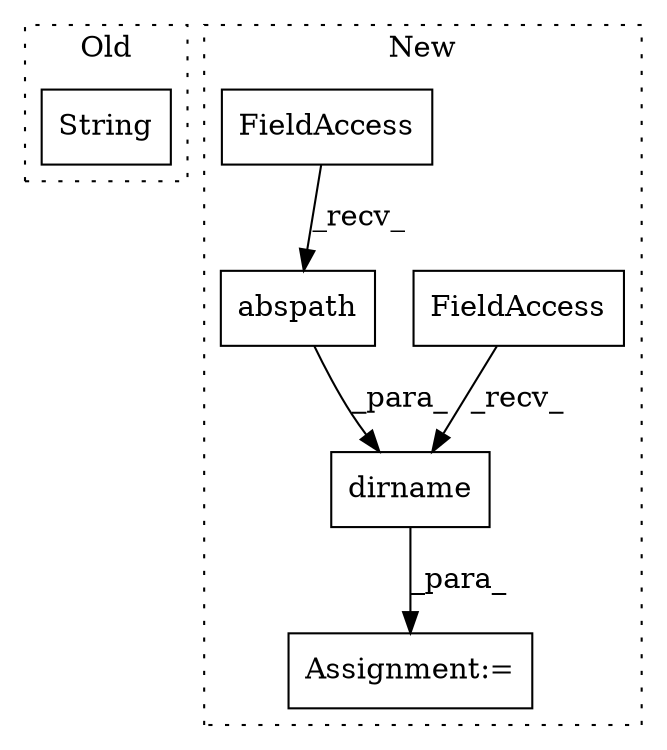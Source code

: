 digraph G {
subgraph cluster0 {
1 [label="String" a="32" s="1457,1465" l="7,1" shape="box"];
label = "Old";
style="dotted";
}
subgraph cluster1 {
2 [label="dirname" a="32" s="1338,1384" l="8,1" shape="box"];
3 [label="FieldAccess" a="22" s="1330" l="7" shape="box"];
4 [label="Assignment:=" a="7" s="1329" l="1" shape="box"];
5 [label="abspath" a="32" s="1354,1383" l="8,1" shape="box"];
6 [label="FieldAccess" a="22" s="1346" l="7" shape="box"];
label = "New";
style="dotted";
}
2 -> 4 [label="_para_"];
3 -> 2 [label="_recv_"];
5 -> 2 [label="_para_"];
6 -> 5 [label="_recv_"];
}